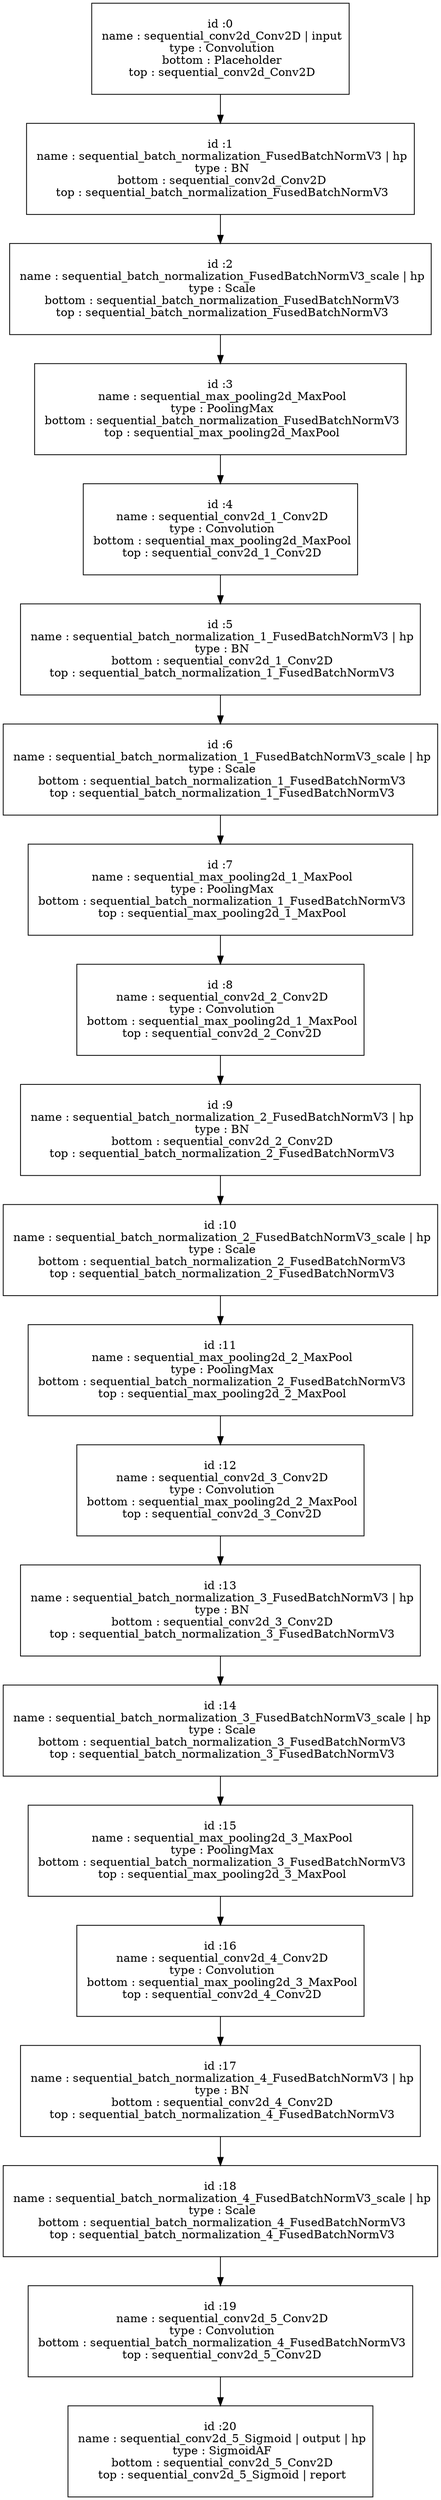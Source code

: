 digraph cnn_tree {
sequential_conv2d_Conv2D[shape = box label = " \nid :0\n name : sequential_conv2d_Conv2D | input\n type : Convolution\n bottom : Placeholder\n top : sequential_conv2d_Conv2D\n "];
sequential_conv2d_Conv2D -> sequential_batch_normalization_FusedBatchNormV3;
sequential_batch_normalization_FusedBatchNormV3[shape = box label = " \nid :1\n name : sequential_batch_normalization_FusedBatchNormV3 | hp\n type : BN\n bottom : sequential_conv2d_Conv2D\n top : sequential_batch_normalization_FusedBatchNormV3\n "];
sequential_batch_normalization_FusedBatchNormV3 -> sequential_batch_normalization_FusedBatchNormV3_scale;
sequential_batch_normalization_FusedBatchNormV3_scale[shape = box label = " \nid :2\n name : sequential_batch_normalization_FusedBatchNormV3_scale | hp\n type : Scale\n bottom : sequential_batch_normalization_FusedBatchNormV3\n top : sequential_batch_normalization_FusedBatchNormV3\n "];
sequential_batch_normalization_FusedBatchNormV3_scale -> sequential_max_pooling2d_MaxPool;
sequential_max_pooling2d_MaxPool[shape = box label = " \nid :3\n name : sequential_max_pooling2d_MaxPool\n type : PoolingMax\n bottom : sequential_batch_normalization_FusedBatchNormV3\n top : sequential_max_pooling2d_MaxPool\n "];
sequential_max_pooling2d_MaxPool -> sequential_conv2d_1_Conv2D;
sequential_conv2d_1_Conv2D[shape = box label = " \nid :4\n name : sequential_conv2d_1_Conv2D\n type : Convolution\n bottom : sequential_max_pooling2d_MaxPool\n top : sequential_conv2d_1_Conv2D\n "];
sequential_conv2d_1_Conv2D -> sequential_batch_normalization_1_FusedBatchNormV3;
sequential_batch_normalization_1_FusedBatchNormV3[shape = box label = " \nid :5\n name : sequential_batch_normalization_1_FusedBatchNormV3 | hp\n type : BN\n bottom : sequential_conv2d_1_Conv2D\n top : sequential_batch_normalization_1_FusedBatchNormV3\n "];
sequential_batch_normalization_1_FusedBatchNormV3 -> sequential_batch_normalization_1_FusedBatchNormV3_scale;
sequential_batch_normalization_1_FusedBatchNormV3_scale[shape = box label = " \nid :6\n name : sequential_batch_normalization_1_FusedBatchNormV3_scale | hp\n type : Scale\n bottom : sequential_batch_normalization_1_FusedBatchNormV3\n top : sequential_batch_normalization_1_FusedBatchNormV3\n "];
sequential_batch_normalization_1_FusedBatchNormV3_scale -> sequential_max_pooling2d_1_MaxPool;
sequential_max_pooling2d_1_MaxPool[shape = box label = " \nid :7\n name : sequential_max_pooling2d_1_MaxPool\n type : PoolingMax\n bottom : sequential_batch_normalization_1_FusedBatchNormV3\n top : sequential_max_pooling2d_1_MaxPool\n "];
sequential_max_pooling2d_1_MaxPool -> sequential_conv2d_2_Conv2D;
sequential_conv2d_2_Conv2D[shape = box label = " \nid :8\n name : sequential_conv2d_2_Conv2D\n type : Convolution\n bottom : sequential_max_pooling2d_1_MaxPool\n top : sequential_conv2d_2_Conv2D\n "];
sequential_conv2d_2_Conv2D -> sequential_batch_normalization_2_FusedBatchNormV3;
sequential_batch_normalization_2_FusedBatchNormV3[shape = box label = " \nid :9\n name : sequential_batch_normalization_2_FusedBatchNormV3 | hp\n type : BN\n bottom : sequential_conv2d_2_Conv2D\n top : sequential_batch_normalization_2_FusedBatchNormV3\n "];
sequential_batch_normalization_2_FusedBatchNormV3 -> sequential_batch_normalization_2_FusedBatchNormV3_scale;
sequential_batch_normalization_2_FusedBatchNormV3_scale[shape = box label = " \nid :10\n name : sequential_batch_normalization_2_FusedBatchNormV3_scale | hp\n type : Scale\n bottom : sequential_batch_normalization_2_FusedBatchNormV3\n top : sequential_batch_normalization_2_FusedBatchNormV3\n "];
sequential_batch_normalization_2_FusedBatchNormV3_scale -> sequential_max_pooling2d_2_MaxPool;
sequential_max_pooling2d_2_MaxPool[shape = box label = " \nid :11\n name : sequential_max_pooling2d_2_MaxPool\n type : PoolingMax\n bottom : sequential_batch_normalization_2_FusedBatchNormV3\n top : sequential_max_pooling2d_2_MaxPool\n "];
sequential_max_pooling2d_2_MaxPool -> sequential_conv2d_3_Conv2D;
sequential_conv2d_3_Conv2D[shape = box label = " \nid :12\n name : sequential_conv2d_3_Conv2D\n type : Convolution\n bottom : sequential_max_pooling2d_2_MaxPool\n top : sequential_conv2d_3_Conv2D\n "];
sequential_conv2d_3_Conv2D -> sequential_batch_normalization_3_FusedBatchNormV3;
sequential_batch_normalization_3_FusedBatchNormV3[shape = box label = " \nid :13\n name : sequential_batch_normalization_3_FusedBatchNormV3 | hp\n type : BN\n bottom : sequential_conv2d_3_Conv2D\n top : sequential_batch_normalization_3_FusedBatchNormV3\n "];
sequential_batch_normalization_3_FusedBatchNormV3 -> sequential_batch_normalization_3_FusedBatchNormV3_scale;
sequential_batch_normalization_3_FusedBatchNormV3_scale[shape = box label = " \nid :14\n name : sequential_batch_normalization_3_FusedBatchNormV3_scale | hp\n type : Scale\n bottom : sequential_batch_normalization_3_FusedBatchNormV3\n top : sequential_batch_normalization_3_FusedBatchNormV3\n "];
sequential_batch_normalization_3_FusedBatchNormV3_scale -> sequential_max_pooling2d_3_MaxPool;
sequential_max_pooling2d_3_MaxPool[shape = box label = " \nid :15\n name : sequential_max_pooling2d_3_MaxPool\n type : PoolingMax\n bottom : sequential_batch_normalization_3_FusedBatchNormV3\n top : sequential_max_pooling2d_3_MaxPool\n "];
sequential_max_pooling2d_3_MaxPool -> sequential_conv2d_4_Conv2D;
sequential_conv2d_4_Conv2D[shape = box label = " \nid :16\n name : sequential_conv2d_4_Conv2D\n type : Convolution\n bottom : sequential_max_pooling2d_3_MaxPool\n top : sequential_conv2d_4_Conv2D\n "];
sequential_conv2d_4_Conv2D -> sequential_batch_normalization_4_FusedBatchNormV3;
sequential_batch_normalization_4_FusedBatchNormV3[shape = box label = " \nid :17\n name : sequential_batch_normalization_4_FusedBatchNormV3 | hp\n type : BN\n bottom : sequential_conv2d_4_Conv2D\n top : sequential_batch_normalization_4_FusedBatchNormV3\n "];
sequential_batch_normalization_4_FusedBatchNormV3 -> sequential_batch_normalization_4_FusedBatchNormV3_scale;
sequential_batch_normalization_4_FusedBatchNormV3_scale[shape = box label = " \nid :18\n name : sequential_batch_normalization_4_FusedBatchNormV3_scale | hp\n type : Scale\n bottom : sequential_batch_normalization_4_FusedBatchNormV3\n top : sequential_batch_normalization_4_FusedBatchNormV3\n "];
sequential_batch_normalization_4_FusedBatchNormV3_scale -> sequential_conv2d_5_Conv2D;
sequential_conv2d_5_Conv2D[shape = box label = " \nid :19\n name : sequential_conv2d_5_Conv2D\n type : Convolution\n bottom : sequential_batch_normalization_4_FusedBatchNormV3\n top : sequential_conv2d_5_Conv2D\n "];
sequential_conv2d_5_Conv2D -> sequential_conv2d_5_Sigmoid;
sequential_conv2d_5_Sigmoid[shape = box label = " \nid :20\n name : sequential_conv2d_5_Sigmoid | output | hp\n type : SigmoidAF\n bottom : sequential_conv2d_5_Conv2D\n top : sequential_conv2d_5_Sigmoid | report\n "];
}
